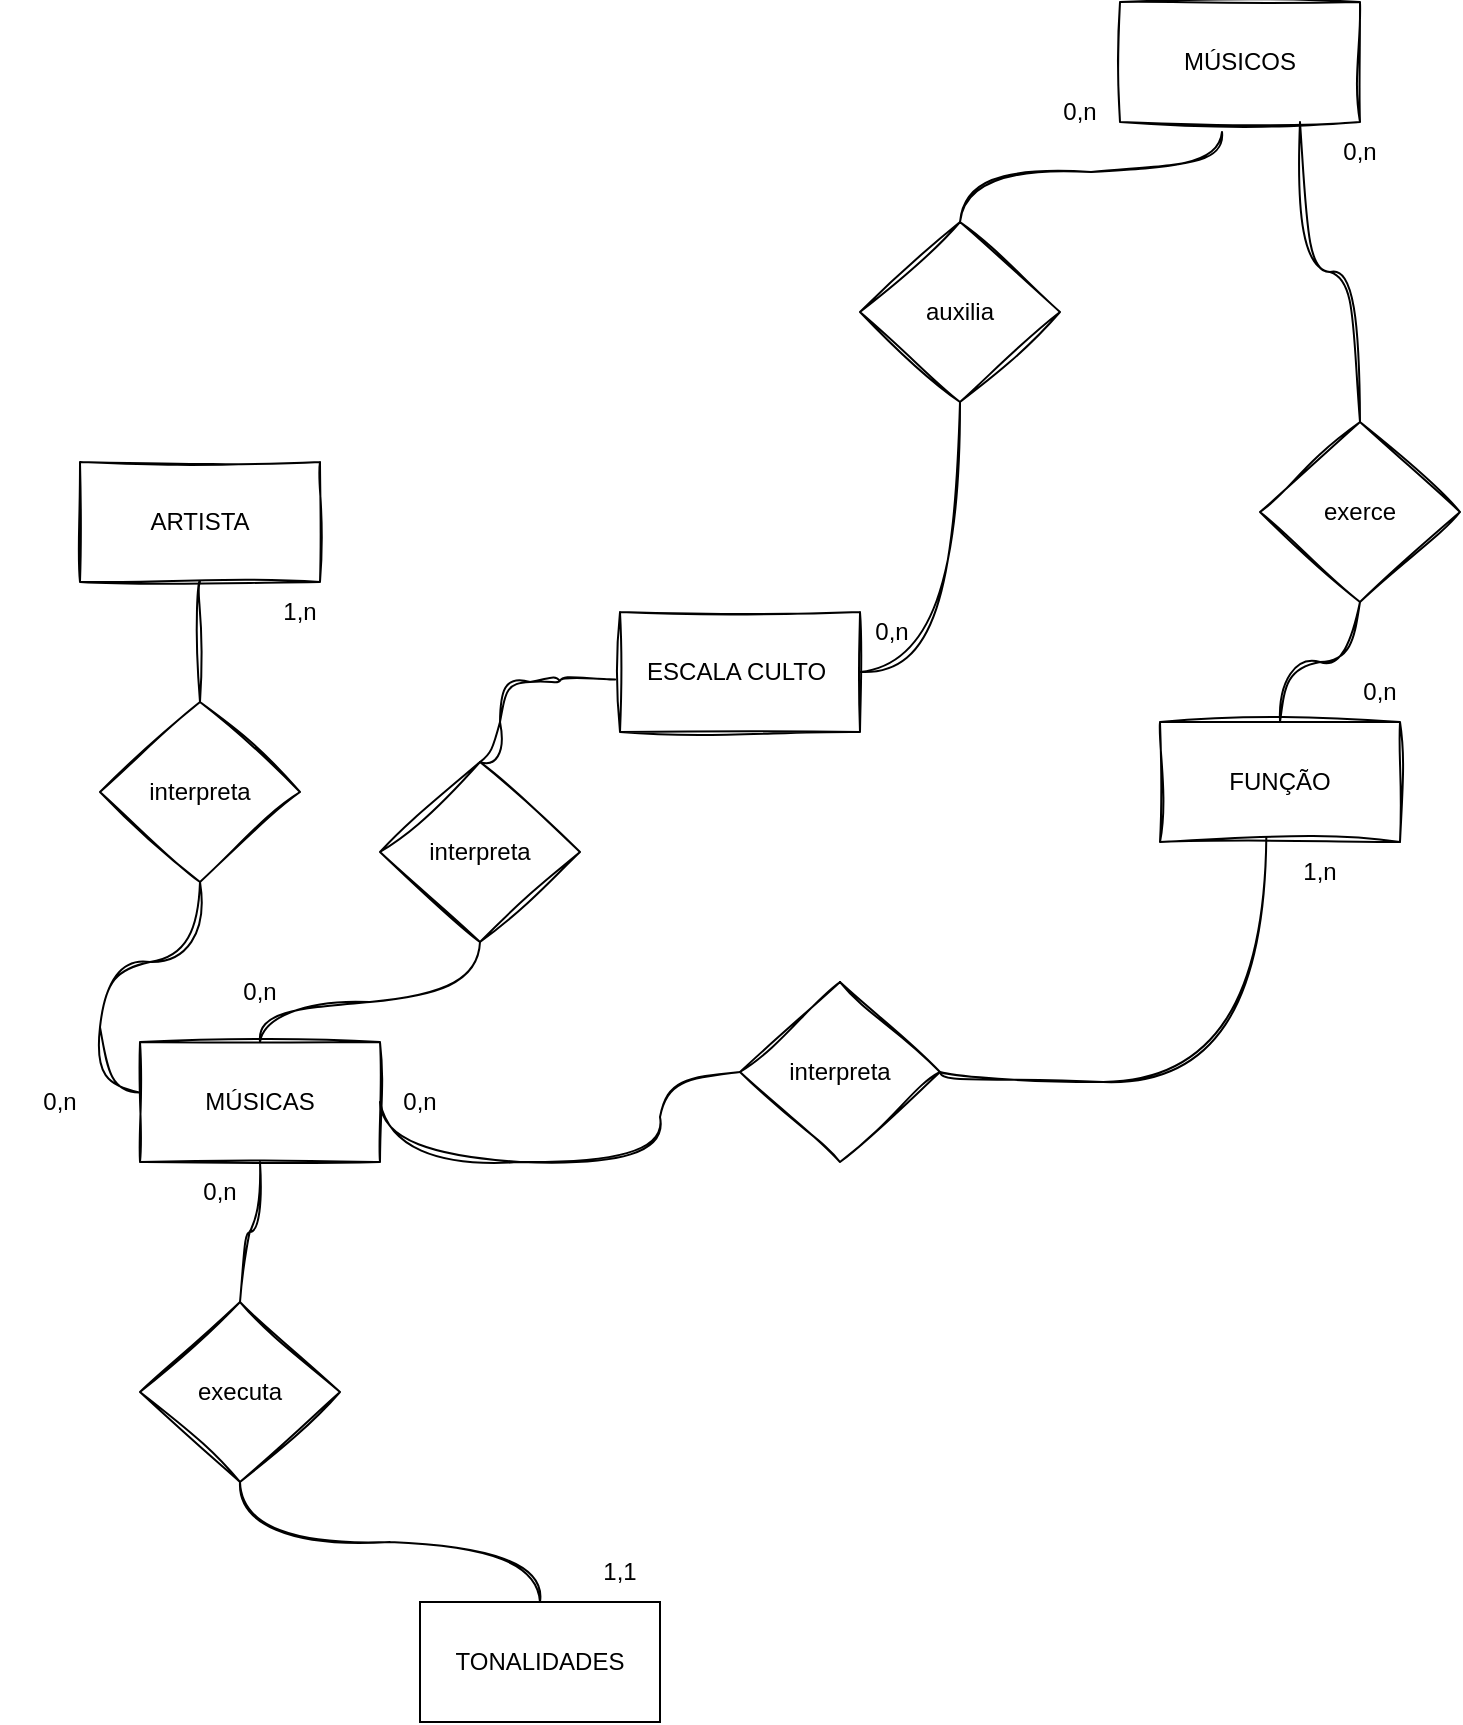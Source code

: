 <mxfile version="26.0.16">
  <diagram name="Página-1" id="5vH7gjnpK38CFrfJnVCy">
    <mxGraphModel dx="1049" dy="580" grid="1" gridSize="10" guides="1" tooltips="1" connect="1" arrows="1" fold="1" page="1" pageScale="1" pageWidth="827" pageHeight="1169" background="none" math="0" shadow="0">
      <root>
        <mxCell id="0" />
        <mxCell id="1" parent="0" />
        <mxCell id="RL7DwfR_LRop4ybQXWRN-1" value="MÚSICAS" style="rounded=0;whiteSpace=wrap;html=1;sketch=1;curveFitting=1;jiggle=2;" parent="1" vertex="1">
          <mxGeometry x="140" y="590" width="120" height="60" as="geometry" />
        </mxCell>
        <mxCell id="RL7DwfR_LRop4ybQXWRN-2" value="MÚSICOS" style="rounded=0;whiteSpace=wrap;html=1;sketch=1;curveFitting=1;jiggle=2;" parent="1" vertex="1">
          <mxGeometry x="630" y="70" width="120" height="60" as="geometry" />
        </mxCell>
        <mxCell id="RL7DwfR_LRop4ybQXWRN-3" value="auxilia" style="rhombus;whiteSpace=wrap;html=1;sketch=1;curveFitting=1;jiggle=2;" parent="1" vertex="1">
          <mxGeometry x="500" y="180" width="100" height="90" as="geometry" />
        </mxCell>
        <mxCell id="RL7DwfR_LRop4ybQXWRN-5" value="ARTISTA" style="rounded=0;whiteSpace=wrap;html=1;sketch=1;curveFitting=1;jiggle=2;" parent="1" vertex="1">
          <mxGeometry x="110" y="300" width="120" height="60" as="geometry" />
        </mxCell>
        <mxCell id="RL7DwfR_LRop4ybQXWRN-6" value="FUNÇÃO" style="rounded=0;whiteSpace=wrap;html=1;sketch=1;curveFitting=1;jiggle=2;" parent="1" vertex="1">
          <mxGeometry x="650" y="430" width="120" height="60" as="geometry" />
        </mxCell>
        <mxCell id="RL7DwfR_LRop4ybQXWRN-7" value="" style="endArrow=none;html=1;rounded=0;exitX=1;exitY=0.5;exitDx=0;exitDy=0;sketch=1;curveFitting=1;jiggle=2;entryX=0.5;entryY=1;entryDx=0;entryDy=0;edgeStyle=orthogonalEdgeStyle;curved=1;" parent="1" source="RL7DwfR_LRop4ybQXWRN-4" target="RL7DwfR_LRop4ybQXWRN-3" edge="1">
          <mxGeometry width="50" height="50" relative="1" as="geometry">
            <mxPoint x="550" y="390" as="sourcePoint" />
            <mxPoint x="600" y="340" as="targetPoint" />
          </mxGeometry>
        </mxCell>
        <mxCell id="RL7DwfR_LRop4ybQXWRN-8" style="edgeStyle=orthogonalEdgeStyle;rounded=0;orthogonalLoop=1;jettySize=auto;html=1;exitX=0.5;exitY=0;exitDx=0;exitDy=0;entryX=0.425;entryY=1.083;entryDx=0;entryDy=0;entryPerimeter=0;sketch=1;curveFitting=1;jiggle=2;curved=1;endArrow=none;startFill=0;" parent="1" source="RL7DwfR_LRop4ybQXWRN-3" target="RL7DwfR_LRop4ybQXWRN-2" edge="1">
          <mxGeometry relative="1" as="geometry" />
        </mxCell>
        <mxCell id="UMmWoxuNf909gZgpW7HB-1" value="TONALIDADES" style="rounded=0;whiteSpace=wrap;html=1;" parent="1" vertex="1">
          <mxGeometry x="280" y="870" width="120" height="60" as="geometry" />
        </mxCell>
        <mxCell id="d0raJn795CMWvvE6I4hj-1" style="edgeStyle=orthogonalEdgeStyle;rounded=0;orthogonalLoop=1;jettySize=auto;html=1;exitX=0.5;exitY=1;exitDx=0;exitDy=0;entryX=0.5;entryY=0;entryDx=0;entryDy=0;sketch=1;curveFitting=1;jiggle=2;curved=1;endArrow=none;startFill=0;" parent="1" source="UMmWoxuNf909gZgpW7HB-2" target="RL7DwfR_LRop4ybQXWRN-6" edge="1">
          <mxGeometry relative="1" as="geometry" />
        </mxCell>
        <mxCell id="UMmWoxuNf909gZgpW7HB-2" value="exerce" style="rhombus;whiteSpace=wrap;html=1;sketch=1;curveFitting=1;jiggle=2;" parent="1" vertex="1">
          <mxGeometry x="700" y="280" width="100" height="90" as="geometry" />
        </mxCell>
        <mxCell id="UMmWoxuNf909gZgpW7HB-3" style="edgeStyle=orthogonalEdgeStyle;rounded=0;orthogonalLoop=1;jettySize=auto;html=1;exitX=0.75;exitY=1;exitDx=0;exitDy=0;sketch=1;curveFitting=1;jiggle=2;curved=1;endArrow=none;startFill=0;" parent="1" source="RL7DwfR_LRop4ybQXWRN-2" target="UMmWoxuNf909gZgpW7HB-2" edge="1">
          <mxGeometry relative="1" as="geometry">
            <mxPoint x="710" y="265" as="sourcePoint" />
            <mxPoint x="761" y="180" as="targetPoint" />
          </mxGeometry>
        </mxCell>
        <mxCell id="3n44qJjhxdheA6apj5bI-2" value="0,n" style="text;html=1;align=center;verticalAlign=middle;whiteSpace=wrap;rounded=0;" vertex="1" parent="1">
          <mxGeometry x="580" y="110" width="60" height="30" as="geometry" />
        </mxCell>
        <mxCell id="3n44qJjhxdheA6apj5bI-3" value="0,n" style="text;html=1;align=center;verticalAlign=middle;whiteSpace=wrap;rounded=0;" vertex="1" parent="1">
          <mxGeometry x="730" y="400" width="60" height="30" as="geometry" />
        </mxCell>
        <mxCell id="3n44qJjhxdheA6apj5bI-4" value="0,n" style="text;html=1;align=center;verticalAlign=middle;whiteSpace=wrap;rounded=0;" vertex="1" parent="1">
          <mxGeometry x="720" y="130" width="60" height="30" as="geometry" />
        </mxCell>
        <mxCell id="3n44qJjhxdheA6apj5bI-5" value="executa" style="rhombus;whiteSpace=wrap;html=1;sketch=1;curveFitting=1;jiggle=2;" vertex="1" parent="1">
          <mxGeometry x="140" y="720" width="100" height="90" as="geometry" />
        </mxCell>
        <mxCell id="3n44qJjhxdheA6apj5bI-7" style="edgeStyle=orthogonalEdgeStyle;rounded=0;orthogonalLoop=1;jettySize=auto;html=1;exitX=0.5;exitY=1;exitDx=0;exitDy=0;sketch=1;curveFitting=1;jiggle=2;curved=1;endArrow=none;startFill=0;entryX=0.5;entryY=0;entryDx=0;entryDy=0;" edge="1" parent="1" source="3n44qJjhxdheA6apj5bI-5" target="UMmWoxuNf909gZgpW7HB-1">
          <mxGeometry relative="1" as="geometry">
            <mxPoint x="520" y="680" as="sourcePoint" />
            <mxPoint x="550" y="830" as="targetPoint" />
          </mxGeometry>
        </mxCell>
        <mxCell id="3n44qJjhxdheA6apj5bI-8" value="1,1" style="text;html=1;align=center;verticalAlign=middle;whiteSpace=wrap;rounded=0;" vertex="1" parent="1">
          <mxGeometry x="350" y="840" width="60" height="30" as="geometry" />
        </mxCell>
        <mxCell id="3n44qJjhxdheA6apj5bI-10" value="interpreta" style="rhombus;whiteSpace=wrap;html=1;sketch=1;curveFitting=1;jiggle=2;" vertex="1" parent="1">
          <mxGeometry x="120" y="420" width="100" height="90" as="geometry" />
        </mxCell>
        <mxCell id="3n44qJjhxdheA6apj5bI-11" style="edgeStyle=orthogonalEdgeStyle;rounded=0;orthogonalLoop=1;jettySize=auto;html=1;exitX=0.5;exitY=1;exitDx=0;exitDy=0;sketch=1;curveFitting=1;jiggle=2;curved=1;endArrow=none;startFill=0;entryX=0.5;entryY=0;entryDx=0;entryDy=0;" edge="1" parent="1" source="RL7DwfR_LRop4ybQXWRN-5" target="3n44qJjhxdheA6apj5bI-10">
          <mxGeometry relative="1" as="geometry">
            <mxPoint x="290" y="330" as="sourcePoint" />
            <mxPoint x="310" y="400" as="targetPoint" />
          </mxGeometry>
        </mxCell>
        <mxCell id="3n44qJjhxdheA6apj5bI-13" value="" style="group" vertex="1" connectable="0" parent="1">
          <mxGeometry x="380" y="370" width="166" height="65" as="geometry" />
        </mxCell>
        <mxCell id="RL7DwfR_LRop4ybQXWRN-4" value="ESCALA CULTO&amp;nbsp;" style="rounded=0;whiteSpace=wrap;html=1;sketch=1;curveFitting=1;jiggle=2;" parent="3n44qJjhxdheA6apj5bI-13" vertex="1">
          <mxGeometry y="5" width="120" height="60" as="geometry" />
        </mxCell>
        <mxCell id="3n44qJjhxdheA6apj5bI-1" value="0,n" style="text;html=1;align=center;verticalAlign=middle;whiteSpace=wrap;rounded=0;" vertex="1" parent="3n44qJjhxdheA6apj5bI-13">
          <mxGeometry x="106" width="60" height="30" as="geometry" />
        </mxCell>
        <mxCell id="3n44qJjhxdheA6apj5bI-15" value="1,n" style="text;html=1;align=center;verticalAlign=middle;whiteSpace=wrap;rounded=0;" vertex="1" parent="1">
          <mxGeometry x="190" y="360" width="60" height="30" as="geometry" />
        </mxCell>
        <mxCell id="3n44qJjhxdheA6apj5bI-18" value="" style="group" vertex="1" connectable="0" parent="1">
          <mxGeometry x="70" y="605" width="60" height="30" as="geometry" />
        </mxCell>
        <mxCell id="3n44qJjhxdheA6apj5bI-12" style="edgeStyle=orthogonalEdgeStyle;rounded=0;orthogonalLoop=1;jettySize=auto;html=1;exitX=0.5;exitY=1;exitDx=0;exitDy=0;sketch=1;curveFitting=1;jiggle=2;curved=1;endArrow=none;startFill=0;entryX=-0.003;entryY=0.42;entryDx=0;entryDy=0;entryPerimeter=0;" edge="1" parent="3n44qJjhxdheA6apj5bI-18" source="3n44qJjhxdheA6apj5bI-10" target="RL7DwfR_LRop4ybQXWRN-1">
          <mxGeometry relative="1" as="geometry">
            <mxPoint x="253" y="-230" as="sourcePoint" />
            <mxPoint x="273" y="-160" as="targetPoint" />
          </mxGeometry>
        </mxCell>
        <mxCell id="3n44qJjhxdheA6apj5bI-14" value="0,n" style="text;html=1;align=center;verticalAlign=middle;whiteSpace=wrap;rounded=0;" vertex="1" parent="3n44qJjhxdheA6apj5bI-18">
          <mxGeometry width="60" height="30" as="geometry" />
        </mxCell>
        <mxCell id="3n44qJjhxdheA6apj5bI-19" value="" style="group" vertex="1" connectable="0" parent="1">
          <mxGeometry x="150" y="650" width="60" height="30" as="geometry" />
        </mxCell>
        <mxCell id="3n44qJjhxdheA6apj5bI-6" style="edgeStyle=orthogonalEdgeStyle;rounded=0;orthogonalLoop=1;jettySize=auto;html=1;exitX=0.5;exitY=1;exitDx=0;exitDy=0;sketch=1;curveFitting=1;jiggle=2;curved=1;endArrow=none;startFill=0;entryX=0.5;entryY=0;entryDx=0;entryDy=0;" edge="1" parent="3n44qJjhxdheA6apj5bI-19" source="RL7DwfR_LRop4ybQXWRN-1" target="3n44qJjhxdheA6apj5bI-5">
          <mxGeometry relative="1" as="geometry">
            <mxPoint x="243.5" y="10" as="sourcePoint" />
            <mxPoint x="273.5" y="160" as="targetPoint" />
          </mxGeometry>
        </mxCell>
        <mxCell id="3n44qJjhxdheA6apj5bI-9" value="0,n" style="text;html=1;align=center;verticalAlign=middle;whiteSpace=wrap;rounded=0;" vertex="1" parent="3n44qJjhxdheA6apj5bI-19">
          <mxGeometry width="60" height="30" as="geometry" />
        </mxCell>
        <mxCell id="3n44qJjhxdheA6apj5bI-22" value="interpreta" style="rhombus;whiteSpace=wrap;html=1;sketch=1;curveFitting=1;jiggle=2;" vertex="1" parent="1">
          <mxGeometry x="440" y="560" width="100" height="90" as="geometry" />
        </mxCell>
        <mxCell id="3n44qJjhxdheA6apj5bI-23" style="edgeStyle=orthogonalEdgeStyle;rounded=0;orthogonalLoop=1;jettySize=auto;html=1;sketch=1;curveFitting=1;jiggle=2;curved=1;endArrow=none;startFill=0;entryX=1;entryY=0.5;entryDx=0;entryDy=0;exitX=0;exitY=0.5;exitDx=0;exitDy=0;" edge="1" parent="1" source="3n44qJjhxdheA6apj5bI-22" target="RL7DwfR_LRop4ybQXWRN-1">
          <mxGeometry relative="1" as="geometry">
            <mxPoint x="600" y="680" as="sourcePoint" />
            <mxPoint x="590" y="750" as="targetPoint" />
            <Array as="points">
              <mxPoint x="400" y="605" />
              <mxPoint x="400" y="650" />
              <mxPoint x="260" y="650" />
            </Array>
          </mxGeometry>
        </mxCell>
        <mxCell id="3n44qJjhxdheA6apj5bI-24" style="edgeStyle=orthogonalEdgeStyle;rounded=0;orthogonalLoop=1;jettySize=auto;html=1;exitX=0.443;exitY=0.96;exitDx=0;exitDy=0;sketch=1;curveFitting=1;jiggle=2;curved=1;endArrow=none;startFill=0;entryX=1;entryY=0.5;entryDx=0;entryDy=0;exitPerimeter=0;" edge="1" parent="1" source="RL7DwfR_LRop4ybQXWRN-6" target="3n44qJjhxdheA6apj5bI-22">
          <mxGeometry relative="1" as="geometry">
            <mxPoint x="709.97" y="660" as="sourcePoint" />
            <mxPoint x="699.97" y="730" as="targetPoint" />
            <Array as="points">
              <mxPoint x="703" y="610" />
              <mxPoint x="540" y="610" />
            </Array>
          </mxGeometry>
        </mxCell>
        <mxCell id="3n44qJjhxdheA6apj5bI-25" value="0,n" style="text;html=1;align=center;verticalAlign=middle;whiteSpace=wrap;rounded=0;" vertex="1" parent="1">
          <mxGeometry x="250" y="605" width="60" height="30" as="geometry" />
        </mxCell>
        <mxCell id="3n44qJjhxdheA6apj5bI-26" value="1,n" style="text;html=1;align=center;verticalAlign=middle;whiteSpace=wrap;rounded=0;" vertex="1" parent="1">
          <mxGeometry x="700" y="490" width="60" height="30" as="geometry" />
        </mxCell>
        <mxCell id="3n44qJjhxdheA6apj5bI-28" value="interpreta" style="rhombus;whiteSpace=wrap;html=1;sketch=1;curveFitting=1;jiggle=2;" vertex="1" parent="1">
          <mxGeometry x="260" y="450" width="100" height="90" as="geometry" />
        </mxCell>
        <mxCell id="3n44qJjhxdheA6apj5bI-29" style="edgeStyle=orthogonalEdgeStyle;rounded=0;orthogonalLoop=1;jettySize=auto;html=1;sketch=1;curveFitting=1;jiggle=2;curved=1;endArrow=none;startFill=0;exitX=-0.02;exitY=0.563;exitDx=0;exitDy=0;exitPerimeter=0;entryX=0.5;entryY=0;entryDx=0;entryDy=0;" edge="1" parent="1" source="RL7DwfR_LRop4ybQXWRN-4" target="3n44qJjhxdheA6apj5bI-28">
          <mxGeometry relative="1" as="geometry">
            <mxPoint x="350" y="407.5" as="sourcePoint" />
            <mxPoint x="210" y="409" as="targetPoint" />
            <Array as="points">
              <mxPoint x="350" y="409" />
              <mxPoint x="350" y="410" />
              <mxPoint x="320" y="410" />
              <mxPoint x="320" y="450" />
            </Array>
          </mxGeometry>
        </mxCell>
        <mxCell id="3n44qJjhxdheA6apj5bI-30" style="edgeStyle=orthogonalEdgeStyle;rounded=0;orthogonalLoop=1;jettySize=auto;html=1;sketch=1;curveFitting=1;jiggle=2;curved=1;endArrow=none;startFill=0;entryX=0.5;entryY=0;entryDx=0;entryDy=0;exitX=0.5;exitY=1;exitDx=0;exitDy=0;" edge="1" parent="1" source="3n44qJjhxdheA6apj5bI-28" target="RL7DwfR_LRop4ybQXWRN-1">
          <mxGeometry relative="1" as="geometry">
            <mxPoint x="630" y="500" as="sourcePoint" />
            <mxPoint x="450" y="515" as="targetPoint" />
            <Array as="points">
              <mxPoint x="310" y="570" />
              <mxPoint x="200" y="570" />
            </Array>
          </mxGeometry>
        </mxCell>
        <mxCell id="3n44qJjhxdheA6apj5bI-31" value="0,n" style="text;html=1;align=center;verticalAlign=middle;whiteSpace=wrap;rounded=0;" vertex="1" parent="1">
          <mxGeometry x="170" y="550" width="60" height="30" as="geometry" />
        </mxCell>
      </root>
    </mxGraphModel>
  </diagram>
</mxfile>
